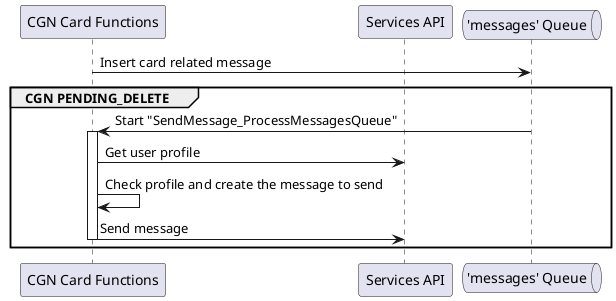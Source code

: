 @startuml Sequence invio messaggi CGN/EYCA
participant "CGN Card Functions" as cf
participant "Services API" as services
queue "'messages' Queue" as messages

cf -> messages : Insert card related message

group CGN PENDING_DELETE
  messages -> cf : Start "SendMessage_ProcessMessagesQueue"
  activate cf
  cf -> services: Get user profile 
  cf -> cf: Check profile and create the message to send
  cf -> services: Send message
  deactivate cf
end

@enduml